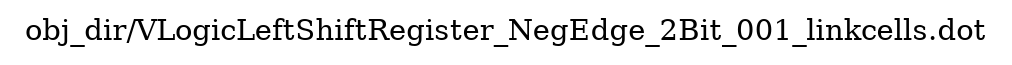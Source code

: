 digraph v3graph {
	graph	[label="obj_dir/VLogicLeftShiftRegister_NegEdge_2Bit_001_linkcells.dot",
		 labelloc=t, labeljust=l,
		 //size="7.5,10",
		 rankdir=TB];
}
